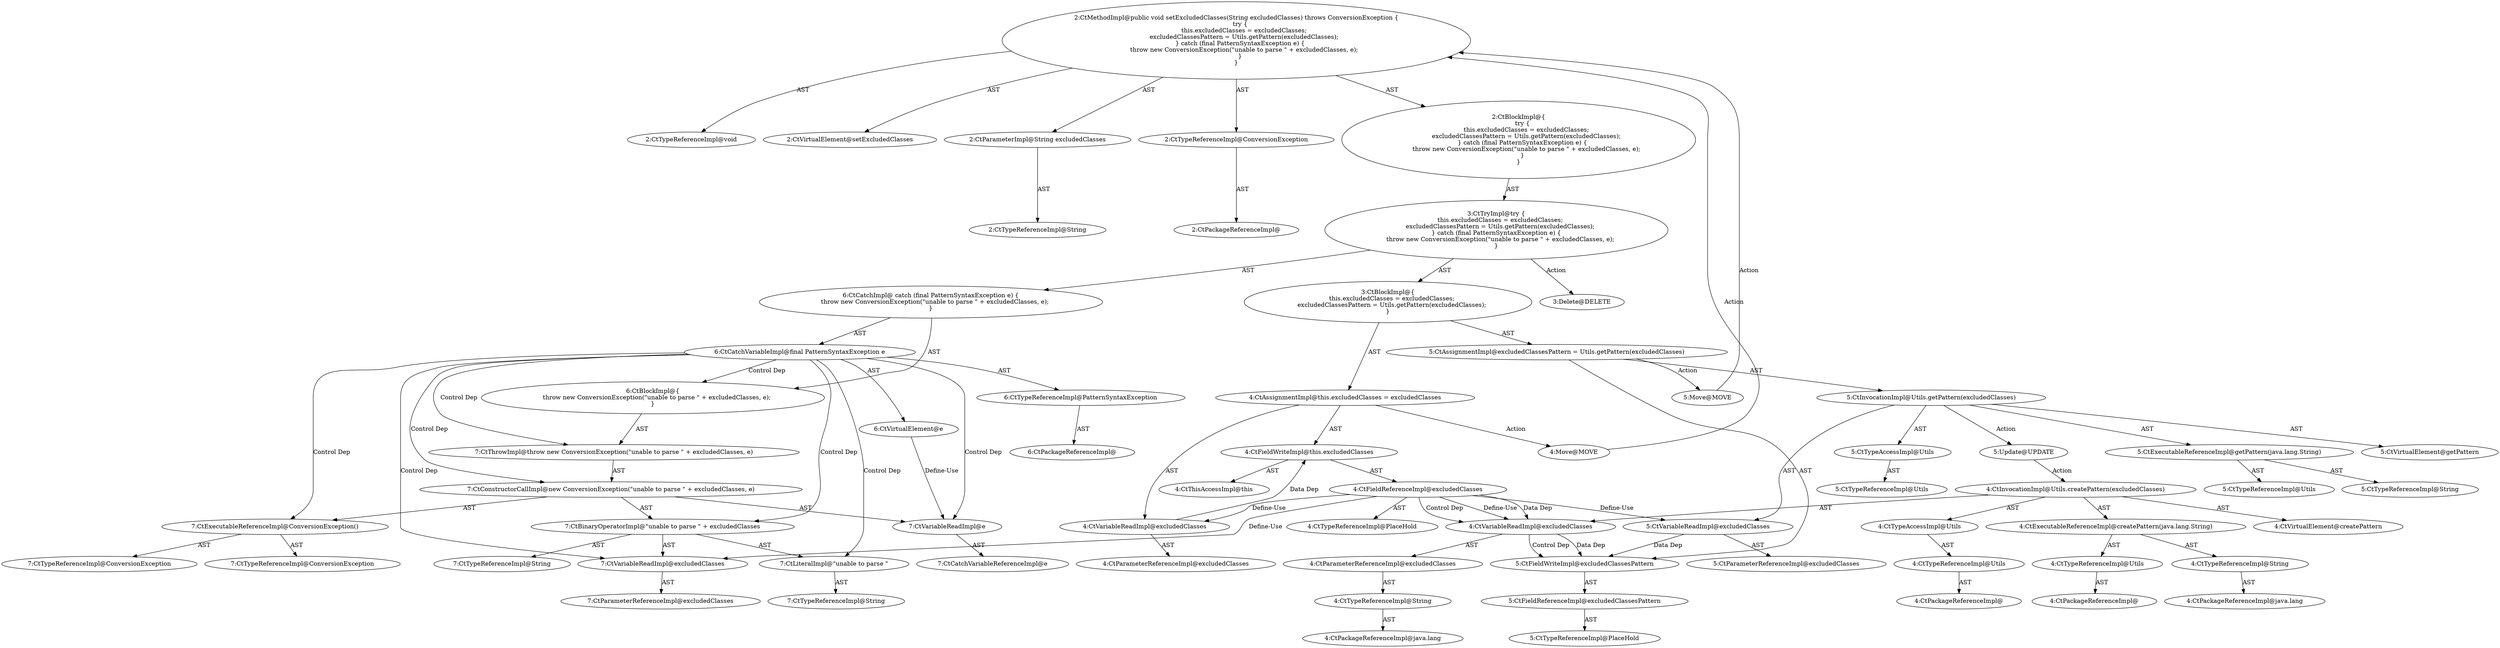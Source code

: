 digraph "setExcludedClasses#?,String" {
0 [label="2:CtTypeReferenceImpl@void" shape=ellipse]
1 [label="2:CtVirtualElement@setExcludedClasses" shape=ellipse]
2 [label="2:CtParameterImpl@String excludedClasses" shape=ellipse]
3 [label="2:CtTypeReferenceImpl@String" shape=ellipse]
4 [label="2:CtTypeReferenceImpl@ConversionException" shape=ellipse]
5 [label="2:CtPackageReferenceImpl@" shape=ellipse]
6 [label="4:CtFieldReferenceImpl@excludedClasses" shape=ellipse]
7 [label="4:CtTypeReferenceImpl@PlaceHold" shape=ellipse]
8 [label="4:CtFieldWriteImpl@this.excludedClasses" shape=ellipse]
9 [label="4:CtThisAccessImpl@this" shape=ellipse]
10 [label="4:CtVariableReadImpl@excludedClasses" shape=ellipse]
11 [label="4:CtParameterReferenceImpl@excludedClasses" shape=ellipse]
12 [label="4:CtAssignmentImpl@this.excludedClasses = excludedClasses" shape=ellipse]
13 [label="5:CtFieldReferenceImpl@excludedClassesPattern" shape=ellipse]
14 [label="5:CtTypeReferenceImpl@PlaceHold" shape=ellipse]
15 [label="5:CtFieldWriteImpl@excludedClassesPattern" shape=ellipse]
16 [label="5:CtExecutableReferenceImpl@getPattern(java.lang.String)" shape=ellipse]
17 [label="5:CtTypeReferenceImpl@Utils" shape=ellipse]
18 [label="5:CtTypeReferenceImpl@String" shape=ellipse]
19 [label="5:CtVirtualElement@getPattern" shape=ellipse]
20 [label="5:CtTypeAccessImpl@Utils" shape=ellipse]
21 [label="5:CtTypeReferenceImpl@Utils" shape=ellipse]
22 [label="5:CtVariableReadImpl@excludedClasses" shape=ellipse]
23 [label="5:CtParameterReferenceImpl@excludedClasses" shape=ellipse]
24 [label="5:CtInvocationImpl@Utils.getPattern(excludedClasses)" shape=ellipse]
25 [label="5:CtAssignmentImpl@excludedClassesPattern = Utils.getPattern(excludedClasses)" shape=ellipse]
26 [label="3:CtBlockImpl@\{
    this.excludedClasses = excludedClasses;
    excludedClassesPattern = Utils.getPattern(excludedClasses);
\}" shape=ellipse]
27 [label="6:CtVirtualElement@e" shape=ellipse]
28 [label="6:CtTypeReferenceImpl@PatternSyntaxException" shape=ellipse]
29 [label="6:CtPackageReferenceImpl@" shape=ellipse]
30 [label="6:CtCatchVariableImpl@final PatternSyntaxException e" shape=ellipse]
31 [label="7:CtExecutableReferenceImpl@ConversionException()" shape=ellipse]
32 [label="7:CtTypeReferenceImpl@ConversionException" shape=ellipse]
33 [label="7:CtTypeReferenceImpl@ConversionException" shape=ellipse]
34 [label="7:CtLiteralImpl@\"unable to parse \"" shape=ellipse]
35 [label="7:CtTypeReferenceImpl@String" shape=ellipse]
36 [label="7:CtVariableReadImpl@excludedClasses" shape=ellipse]
37 [label="7:CtParameterReferenceImpl@excludedClasses" shape=ellipse]
38 [label="7:CtBinaryOperatorImpl@\"unable to parse \" + excludedClasses" shape=ellipse]
39 [label="7:CtTypeReferenceImpl@String" shape=ellipse]
40 [label="7:CtVariableReadImpl@e" shape=ellipse]
41 [label="7:CtCatchVariableReferenceImpl@e" shape=ellipse]
42 [label="7:CtConstructorCallImpl@new ConversionException(\"unable to parse \" + excludedClasses, e)" shape=ellipse]
43 [label="7:CtThrowImpl@throw new ConversionException(\"unable to parse \" + excludedClasses, e)" shape=ellipse]
44 [label="6:CtBlockImpl@\{
    throw new ConversionException(\"unable to parse \" + excludedClasses, e);
\}" shape=ellipse]
45 [label="6:CtCatchImpl@ catch (final PatternSyntaxException e) \{
    throw new ConversionException(\"unable to parse \" + excludedClasses, e);
\}" shape=ellipse]
46 [label="3:CtTryImpl@try \{
    this.excludedClasses = excludedClasses;
    excludedClassesPattern = Utils.getPattern(excludedClasses);
\} catch (final PatternSyntaxException e) \{
    throw new ConversionException(\"unable to parse \" + excludedClasses, e);
\}" shape=ellipse]
47 [label="2:CtBlockImpl@\{
    try \{
        this.excludedClasses = excludedClasses;
        excludedClassesPattern = Utils.getPattern(excludedClasses);
    \} catch (final PatternSyntaxException e) \{
        throw new ConversionException(\"unable to parse \" + excludedClasses, e);
    \}
\}" shape=ellipse]
48 [label="2:CtMethodImpl@public void setExcludedClasses(String excludedClasses) throws ConversionException \{
    try \{
        this.excludedClasses = excludedClasses;
        excludedClassesPattern = Utils.getPattern(excludedClasses);
    \} catch (final PatternSyntaxException e) \{
        throw new ConversionException(\"unable to parse \" + excludedClasses, e);
    \}
\}" shape=ellipse]
49 [label="5:Update@UPDATE" shape=ellipse]
50 [label="4:CtPackageReferenceImpl@" shape=ellipse]
51 [label="4:CtTypeReferenceImpl@Utils" shape=ellipse]
52 [label="4:CtTypeAccessImpl@Utils" shape=ellipse]
53 [label="4:CtPackageReferenceImpl@" shape=ellipse]
54 [label="4:CtTypeReferenceImpl@Utils" shape=ellipse]
55 [label="4:CtPackageReferenceImpl@java.lang" shape=ellipse]
56 [label="4:CtTypeReferenceImpl@String" shape=ellipse]
57 [label="4:CtExecutableReferenceImpl@createPattern(java.lang.String)" shape=ellipse]
58 [label="4:CtPackageReferenceImpl@java.lang" shape=ellipse]
59 [label="4:CtTypeReferenceImpl@String" shape=ellipse]
60 [label="4:CtParameterReferenceImpl@excludedClasses" shape=ellipse]
61 [label="4:CtVariableReadImpl@excludedClasses" shape=ellipse]
62 [label="4:CtInvocationImpl@Utils.createPattern(excludedClasses)" shape=ellipse]
63 [label="4:CtVirtualElement@createPattern" shape=ellipse]
64 [label="3:Delete@DELETE" shape=ellipse]
65 [label="4:Move@MOVE" shape=ellipse]
66 [label="5:Move@MOVE" shape=ellipse]
2 -> 3 [label="AST"];
4 -> 5 [label="AST"];
6 -> 7 [label="AST"];
6 -> 10 [label="Define-Use"];
6 -> 22 [label="Define-Use"];
6 -> 36 [label="Define-Use"];
6 -> 61 [label="Define-Use"];
6 -> 61 [label="Data Dep"];
6 -> 61 [label="Control Dep"];
8 -> 9 [label="AST"];
8 -> 6 [label="AST"];
10 -> 11 [label="AST"];
10 -> 8 [label="Data Dep"];
12 -> 8 [label="AST"];
12 -> 10 [label="AST"];
12 -> 65 [label="Action"];
13 -> 14 [label="AST"];
15 -> 13 [label="AST"];
16 -> 17 [label="AST"];
16 -> 18 [label="AST"];
20 -> 21 [label="AST"];
22 -> 23 [label="AST"];
22 -> 15 [label="Data Dep"];
24 -> 19 [label="AST"];
24 -> 20 [label="AST"];
24 -> 16 [label="AST"];
24 -> 22 [label="AST"];
24 -> 49 [label="Action"];
25 -> 15 [label="AST"];
25 -> 24 [label="AST"];
25 -> 66 [label="Action"];
26 -> 12 [label="AST"];
26 -> 25 [label="AST"];
27 -> 40 [label="Define-Use"];
28 -> 29 [label="AST"];
30 -> 27 [label="AST"];
30 -> 28 [label="AST"];
30 -> 44 [label="Control Dep"];
30 -> 43 [label="Control Dep"];
30 -> 42 [label="Control Dep"];
30 -> 31 [label="Control Dep"];
30 -> 38 [label="Control Dep"];
30 -> 34 [label="Control Dep"];
30 -> 36 [label="Control Dep"];
30 -> 40 [label="Control Dep"];
31 -> 32 [label="AST"];
31 -> 33 [label="AST"];
34 -> 35 [label="AST"];
36 -> 37 [label="AST"];
38 -> 39 [label="AST"];
38 -> 34 [label="AST"];
38 -> 36 [label="AST"];
40 -> 41 [label="AST"];
42 -> 31 [label="AST"];
42 -> 38 [label="AST"];
42 -> 40 [label="AST"];
43 -> 42 [label="AST"];
44 -> 43 [label="AST"];
45 -> 30 [label="AST"];
45 -> 44 [label="AST"];
46 -> 26 [label="AST"];
46 -> 45 [label="AST"];
46 -> 64 [label="Action"];
47 -> 46 [label="AST"];
48 -> 1 [label="AST"];
48 -> 0 [label="AST"];
48 -> 2 [label="AST"];
48 -> 4 [label="AST"];
48 -> 47 [label="AST"];
49 -> 62 [label="Action"];
51 -> 50 [label="AST"];
52 -> 51 [label="AST"];
54 -> 53 [label="AST"];
56 -> 55 [label="AST"];
57 -> 54 [label="AST"];
57 -> 56 [label="AST"];
59 -> 58 [label="AST"];
60 -> 59 [label="AST"];
61 -> 60 [label="AST"];
61 -> 15 [label="Data Dep"];
61 -> 15 [label="Control Dep"];
62 -> 63 [label="AST"];
62 -> 52 [label="AST"];
62 -> 57 [label="AST"];
62 -> 61 [label="AST"];
65 -> 48 [label="Action"];
66 -> 48 [label="Action"];
}